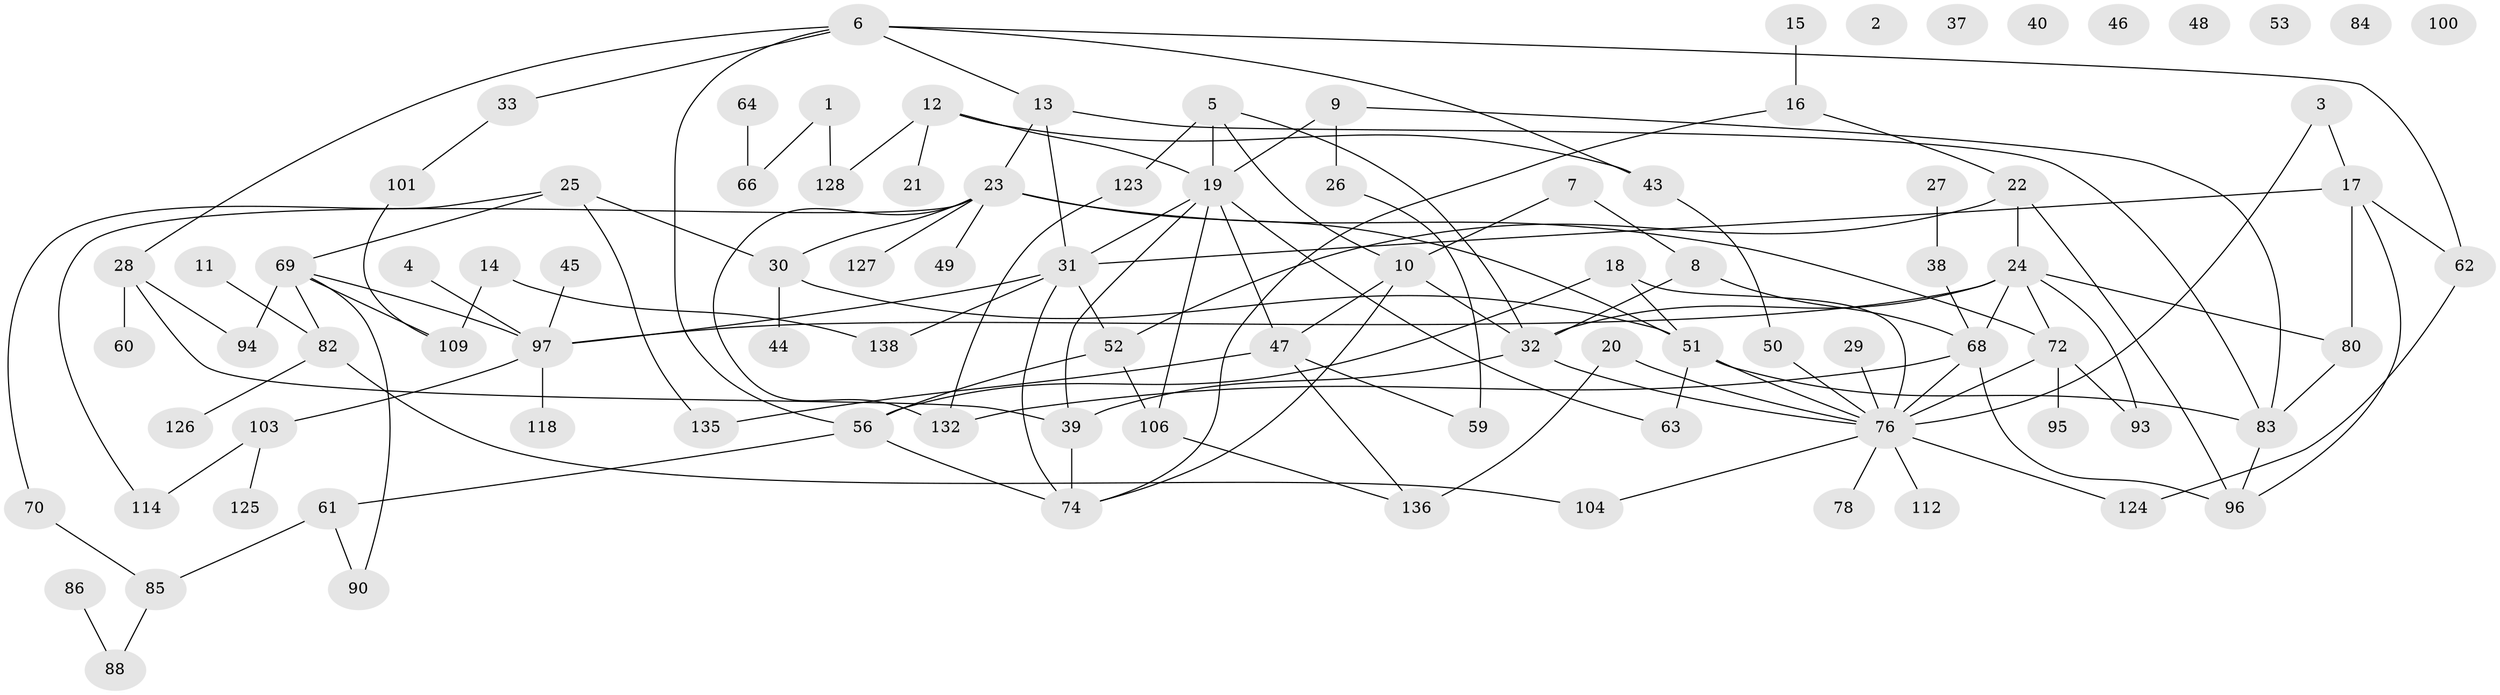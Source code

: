 // original degree distribution, {2: 0.3188405797101449, 0: 0.057971014492753624, 1: 0.17391304347826086, 5: 0.06521739130434782, 4: 0.13768115942028986, 3: 0.2028985507246377, 7: 0.014492753623188406, 6: 0.021739130434782608, 11: 0.007246376811594203}
// Generated by graph-tools (version 1.1) at 2025/41/03/06/25 10:41:24]
// undirected, 95 vertices, 135 edges
graph export_dot {
graph [start="1"]
  node [color=gray90,style=filled];
  1 [super="+102"];
  2;
  3;
  4;
  5 [super="+34"];
  6 [super="+89"];
  7 [super="+54"];
  8;
  9 [super="+120"];
  10 [super="+137"];
  11;
  12 [super="+35"];
  13 [super="+67"];
  14 [super="+133"];
  15;
  16;
  17 [super="+65"];
  18 [super="+129"];
  19 [super="+105"];
  20 [super="+121"];
  21;
  22;
  23 [super="+41"];
  24 [super="+71"];
  25 [super="+42"];
  26 [super="+55"];
  27;
  28 [super="+57"];
  29 [super="+117"];
  30;
  31;
  32 [super="+91"];
  33 [super="+36"];
  37;
  38;
  39 [super="+107"];
  40;
  43 [super="+73"];
  44;
  45;
  46;
  47 [super="+115"];
  48;
  49;
  50;
  51 [super="+122"];
  52 [super="+131"];
  53;
  56 [super="+58"];
  59;
  60;
  61;
  62 [super="+75"];
  63;
  64;
  66;
  68 [super="+81"];
  69 [super="+79"];
  70 [super="+119"];
  72 [super="+134"];
  74 [super="+77"];
  76 [super="+98"];
  78;
  80;
  82 [super="+87"];
  83;
  84;
  85;
  86 [super="+108"];
  88;
  90 [super="+92"];
  93;
  94;
  95;
  96 [super="+110"];
  97 [super="+99"];
  100;
  101;
  103;
  104 [super="+113"];
  106 [super="+111"];
  109;
  112 [super="+130"];
  114 [super="+116"];
  118;
  123;
  124;
  125;
  126;
  127;
  128;
  132;
  135;
  136;
  138;
  1 -- 128;
  1 -- 66;
  3 -- 17;
  3 -- 76;
  4 -- 97;
  5 -- 10;
  5 -- 32;
  5 -- 123;
  5 -- 19 [weight=2];
  6 -- 56;
  6 -- 62;
  6 -- 28;
  6 -- 13;
  6 -- 33;
  6 -- 43;
  7 -- 8;
  7 -- 10;
  8 -- 32;
  8 -- 68;
  9 -- 83;
  9 -- 26;
  9 -- 19;
  10 -- 74;
  10 -- 32;
  10 -- 47;
  11 -- 82;
  12 -- 19;
  12 -- 21;
  12 -- 128;
  12 -- 43;
  13 -- 31;
  13 -- 83;
  13 -- 23;
  14 -- 138;
  14 -- 109;
  15 -- 16;
  16 -- 22;
  16 -- 74;
  17 -- 80;
  17 -- 96;
  17 -- 31;
  17 -- 62;
  18 -- 51;
  18 -- 56;
  18 -- 76;
  19 -- 31;
  19 -- 47;
  19 -- 63;
  19 -- 106;
  19 -- 39;
  20 -- 136;
  20 -- 76;
  22 -- 24;
  22 -- 96;
  22 -- 52;
  23 -- 49;
  23 -- 51;
  23 -- 72;
  23 -- 127;
  23 -- 132;
  23 -- 30;
  23 -- 114;
  24 -- 93;
  24 -- 32;
  24 -- 80;
  24 -- 97;
  24 -- 68;
  24 -- 72;
  25 -- 69;
  25 -- 135;
  25 -- 30;
  25 -- 70;
  26 -- 59;
  27 -- 38;
  28 -- 94;
  28 -- 60;
  28 -- 39;
  29 -- 76;
  30 -- 44;
  30 -- 51;
  31 -- 74;
  31 -- 97;
  31 -- 138;
  31 -- 52;
  32 -- 39;
  32 -- 76;
  33 -- 101;
  38 -- 68;
  39 -- 74;
  43 -- 50;
  45 -- 97;
  47 -- 59;
  47 -- 135;
  47 -- 136;
  50 -- 76;
  51 -- 83;
  51 -- 76;
  51 -- 63;
  52 -- 106;
  52 -- 56;
  56 -- 61;
  56 -- 74;
  61 -- 85;
  61 -- 90;
  62 -- 124;
  64 -- 66;
  68 -- 76 [weight=2];
  68 -- 96;
  68 -- 132;
  69 -- 94;
  69 -- 97;
  69 -- 109;
  69 -- 82;
  69 -- 90;
  70 -- 85;
  72 -- 93;
  72 -- 76;
  72 -- 95;
  76 -- 78;
  76 -- 104;
  76 -- 112;
  76 -- 124;
  80 -- 83;
  82 -- 126;
  82 -- 104;
  83 -- 96;
  85 -- 88;
  86 -- 88;
  97 -- 118;
  97 -- 103;
  101 -- 109;
  103 -- 114;
  103 -- 125;
  106 -- 136;
  123 -- 132;
}
